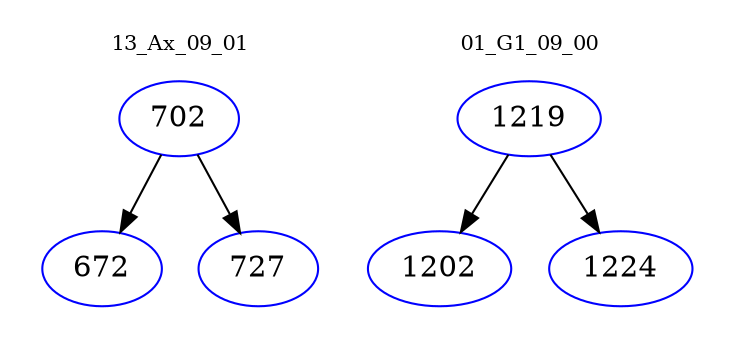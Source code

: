 digraph{
subgraph cluster_0 {
color = white
label = "13_Ax_09_01";
fontsize=10;
T0_702 [label="702", color="blue"]
T0_702 -> T0_672 [color="black"]
T0_672 [label="672", color="blue"]
T0_702 -> T0_727 [color="black"]
T0_727 [label="727", color="blue"]
}
subgraph cluster_1 {
color = white
label = "01_G1_09_00";
fontsize=10;
T1_1219 [label="1219", color="blue"]
T1_1219 -> T1_1202 [color="black"]
T1_1202 [label="1202", color="blue"]
T1_1219 -> T1_1224 [color="black"]
T1_1224 [label="1224", color="blue"]
}
}
